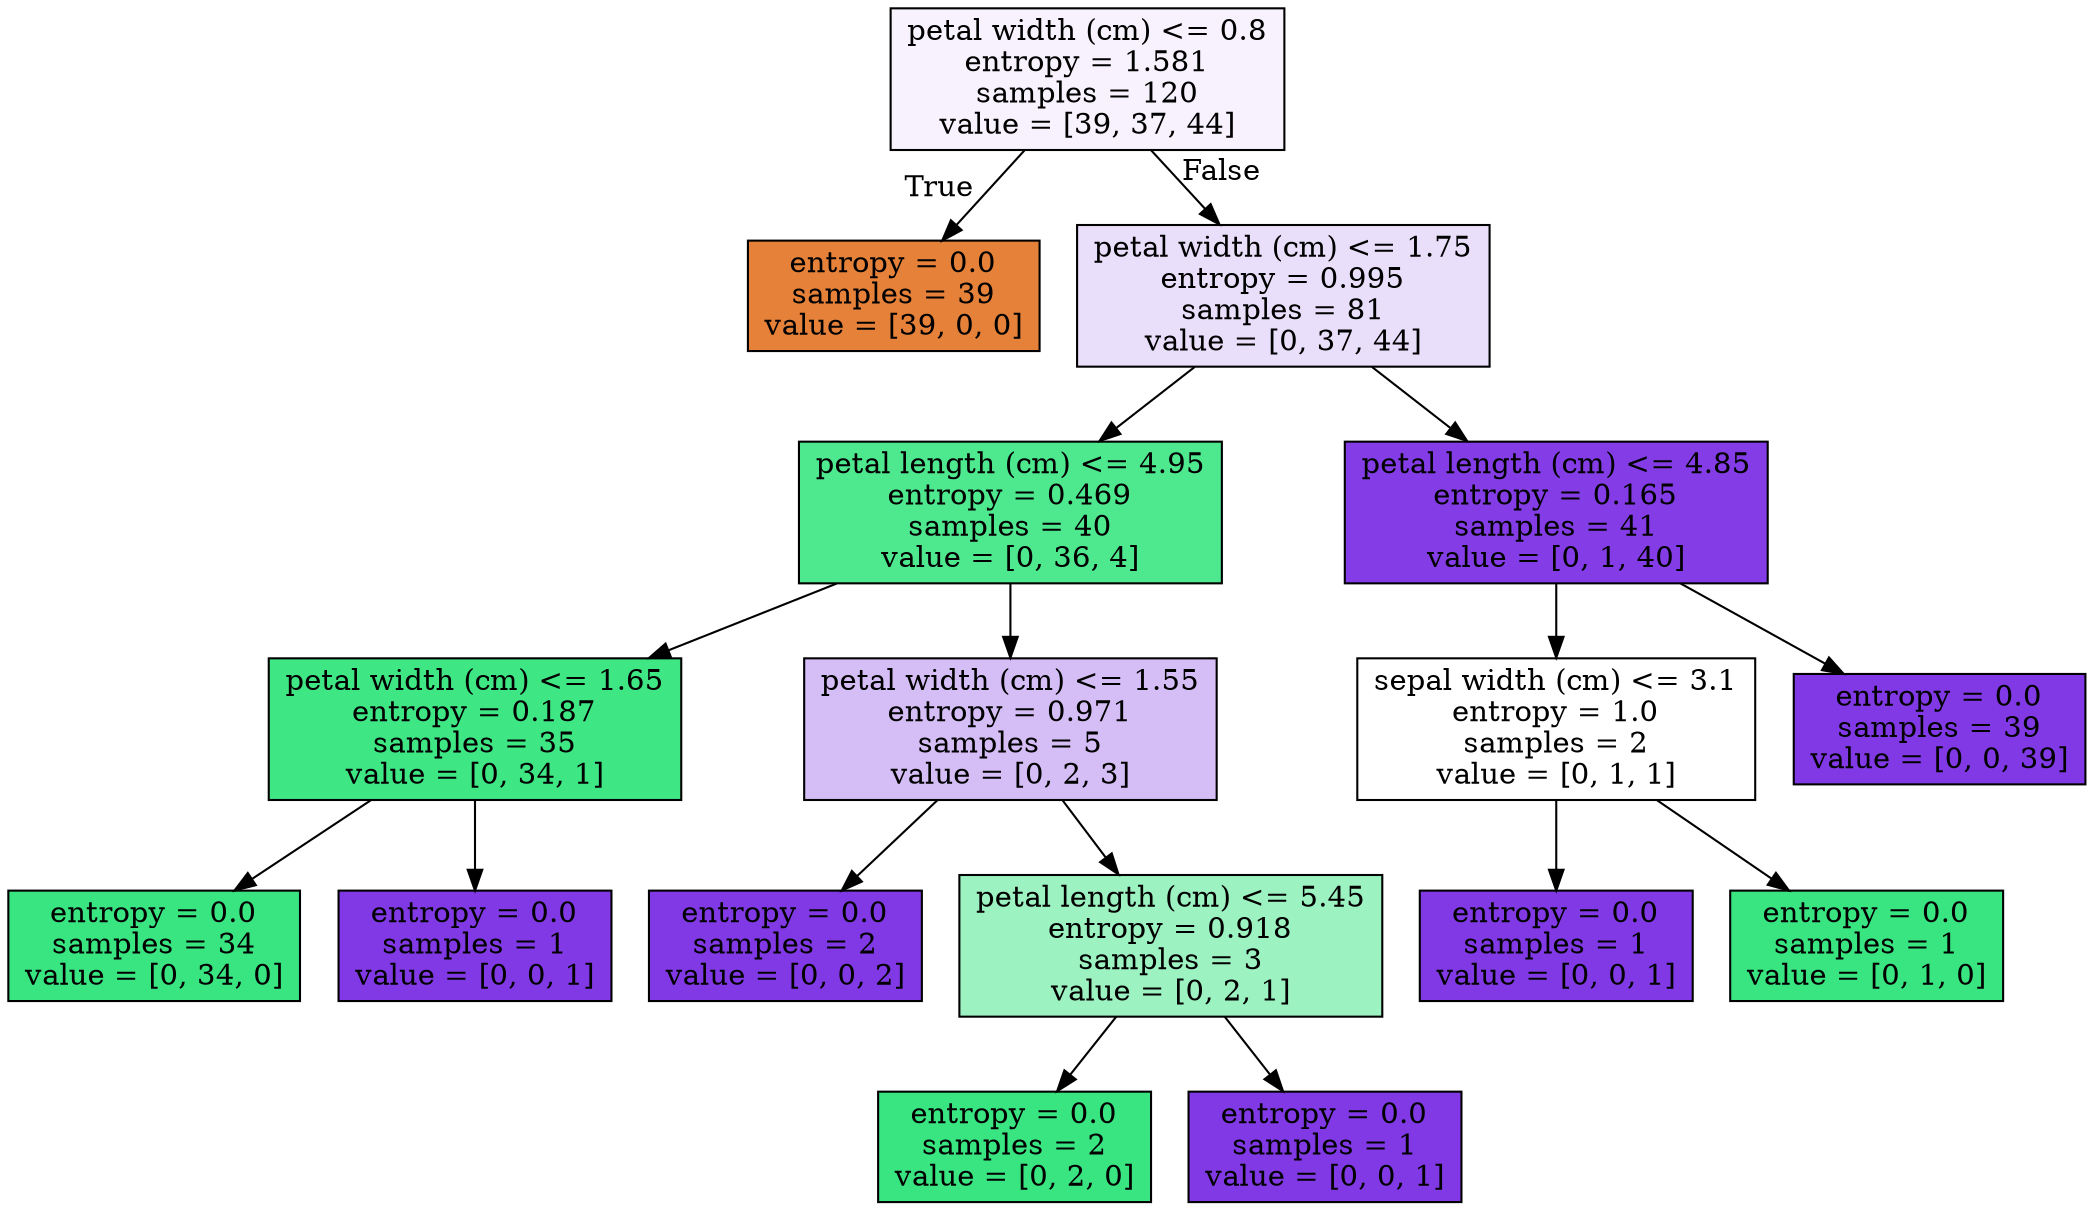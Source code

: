 digraph Tree {
node [shape=box, style="filled", color="black"] ;
0 [label="petal width (cm) <= 0.8\nentropy = 1.581\nsamples = 120\nvalue = [39, 37, 44]", fillcolor="#8139e510"] ;
1 [label="entropy = 0.0\nsamples = 39\nvalue = [39, 0, 0]", fillcolor="#e58139ff"] ;
0 -> 1 [labeldistance=2.5, labelangle=45, headlabel="True"] ;
2 [label="petal width (cm) <= 1.75\nentropy = 0.995\nsamples = 81\nvalue = [0, 37, 44]", fillcolor="#8139e529"] ;
0 -> 2 [labeldistance=2.5, labelangle=-45, headlabel="False"] ;
3 [label="petal length (cm) <= 4.95\nentropy = 0.469\nsamples = 40\nvalue = [0, 36, 4]", fillcolor="#39e581e3"] ;
2 -> 3 ;
4 [label="petal width (cm) <= 1.65\nentropy = 0.187\nsamples = 35\nvalue = [0, 34, 1]", fillcolor="#39e581f8"] ;
3 -> 4 ;
5 [label="entropy = 0.0\nsamples = 34\nvalue = [0, 34, 0]", fillcolor="#39e581ff"] ;
4 -> 5 ;
6 [label="entropy = 0.0\nsamples = 1\nvalue = [0, 0, 1]", fillcolor="#8139e5ff"] ;
4 -> 6 ;
7 [label="petal width (cm) <= 1.55\nentropy = 0.971\nsamples = 5\nvalue = [0, 2, 3]", fillcolor="#8139e555"] ;
3 -> 7 ;
8 [label="entropy = 0.0\nsamples = 2\nvalue = [0, 0, 2]", fillcolor="#8139e5ff"] ;
7 -> 8 ;
9 [label="petal length (cm) <= 5.45\nentropy = 0.918\nsamples = 3\nvalue = [0, 2, 1]", fillcolor="#39e5817f"] ;
7 -> 9 ;
10 [label="entropy = 0.0\nsamples = 2\nvalue = [0, 2, 0]", fillcolor="#39e581ff"] ;
9 -> 10 ;
11 [label="entropy = 0.0\nsamples = 1\nvalue = [0, 0, 1]", fillcolor="#8139e5ff"] ;
9 -> 11 ;
12 [label="petal length (cm) <= 4.85\nentropy = 0.165\nsamples = 41\nvalue = [0, 1, 40]", fillcolor="#8139e5f9"] ;
2 -> 12 ;
13 [label="sepal width (cm) <= 3.1\nentropy = 1.0\nsamples = 2\nvalue = [0, 1, 1]", fillcolor="#39e58100"] ;
12 -> 13 ;
14 [label="entropy = 0.0\nsamples = 1\nvalue = [0, 0, 1]", fillcolor="#8139e5ff"] ;
13 -> 14 ;
15 [label="entropy = 0.0\nsamples = 1\nvalue = [0, 1, 0]", fillcolor="#39e581ff"] ;
13 -> 15 ;
16 [label="entropy = 0.0\nsamples = 39\nvalue = [0, 0, 39]", fillcolor="#8139e5ff"] ;
12 -> 16 ;
}